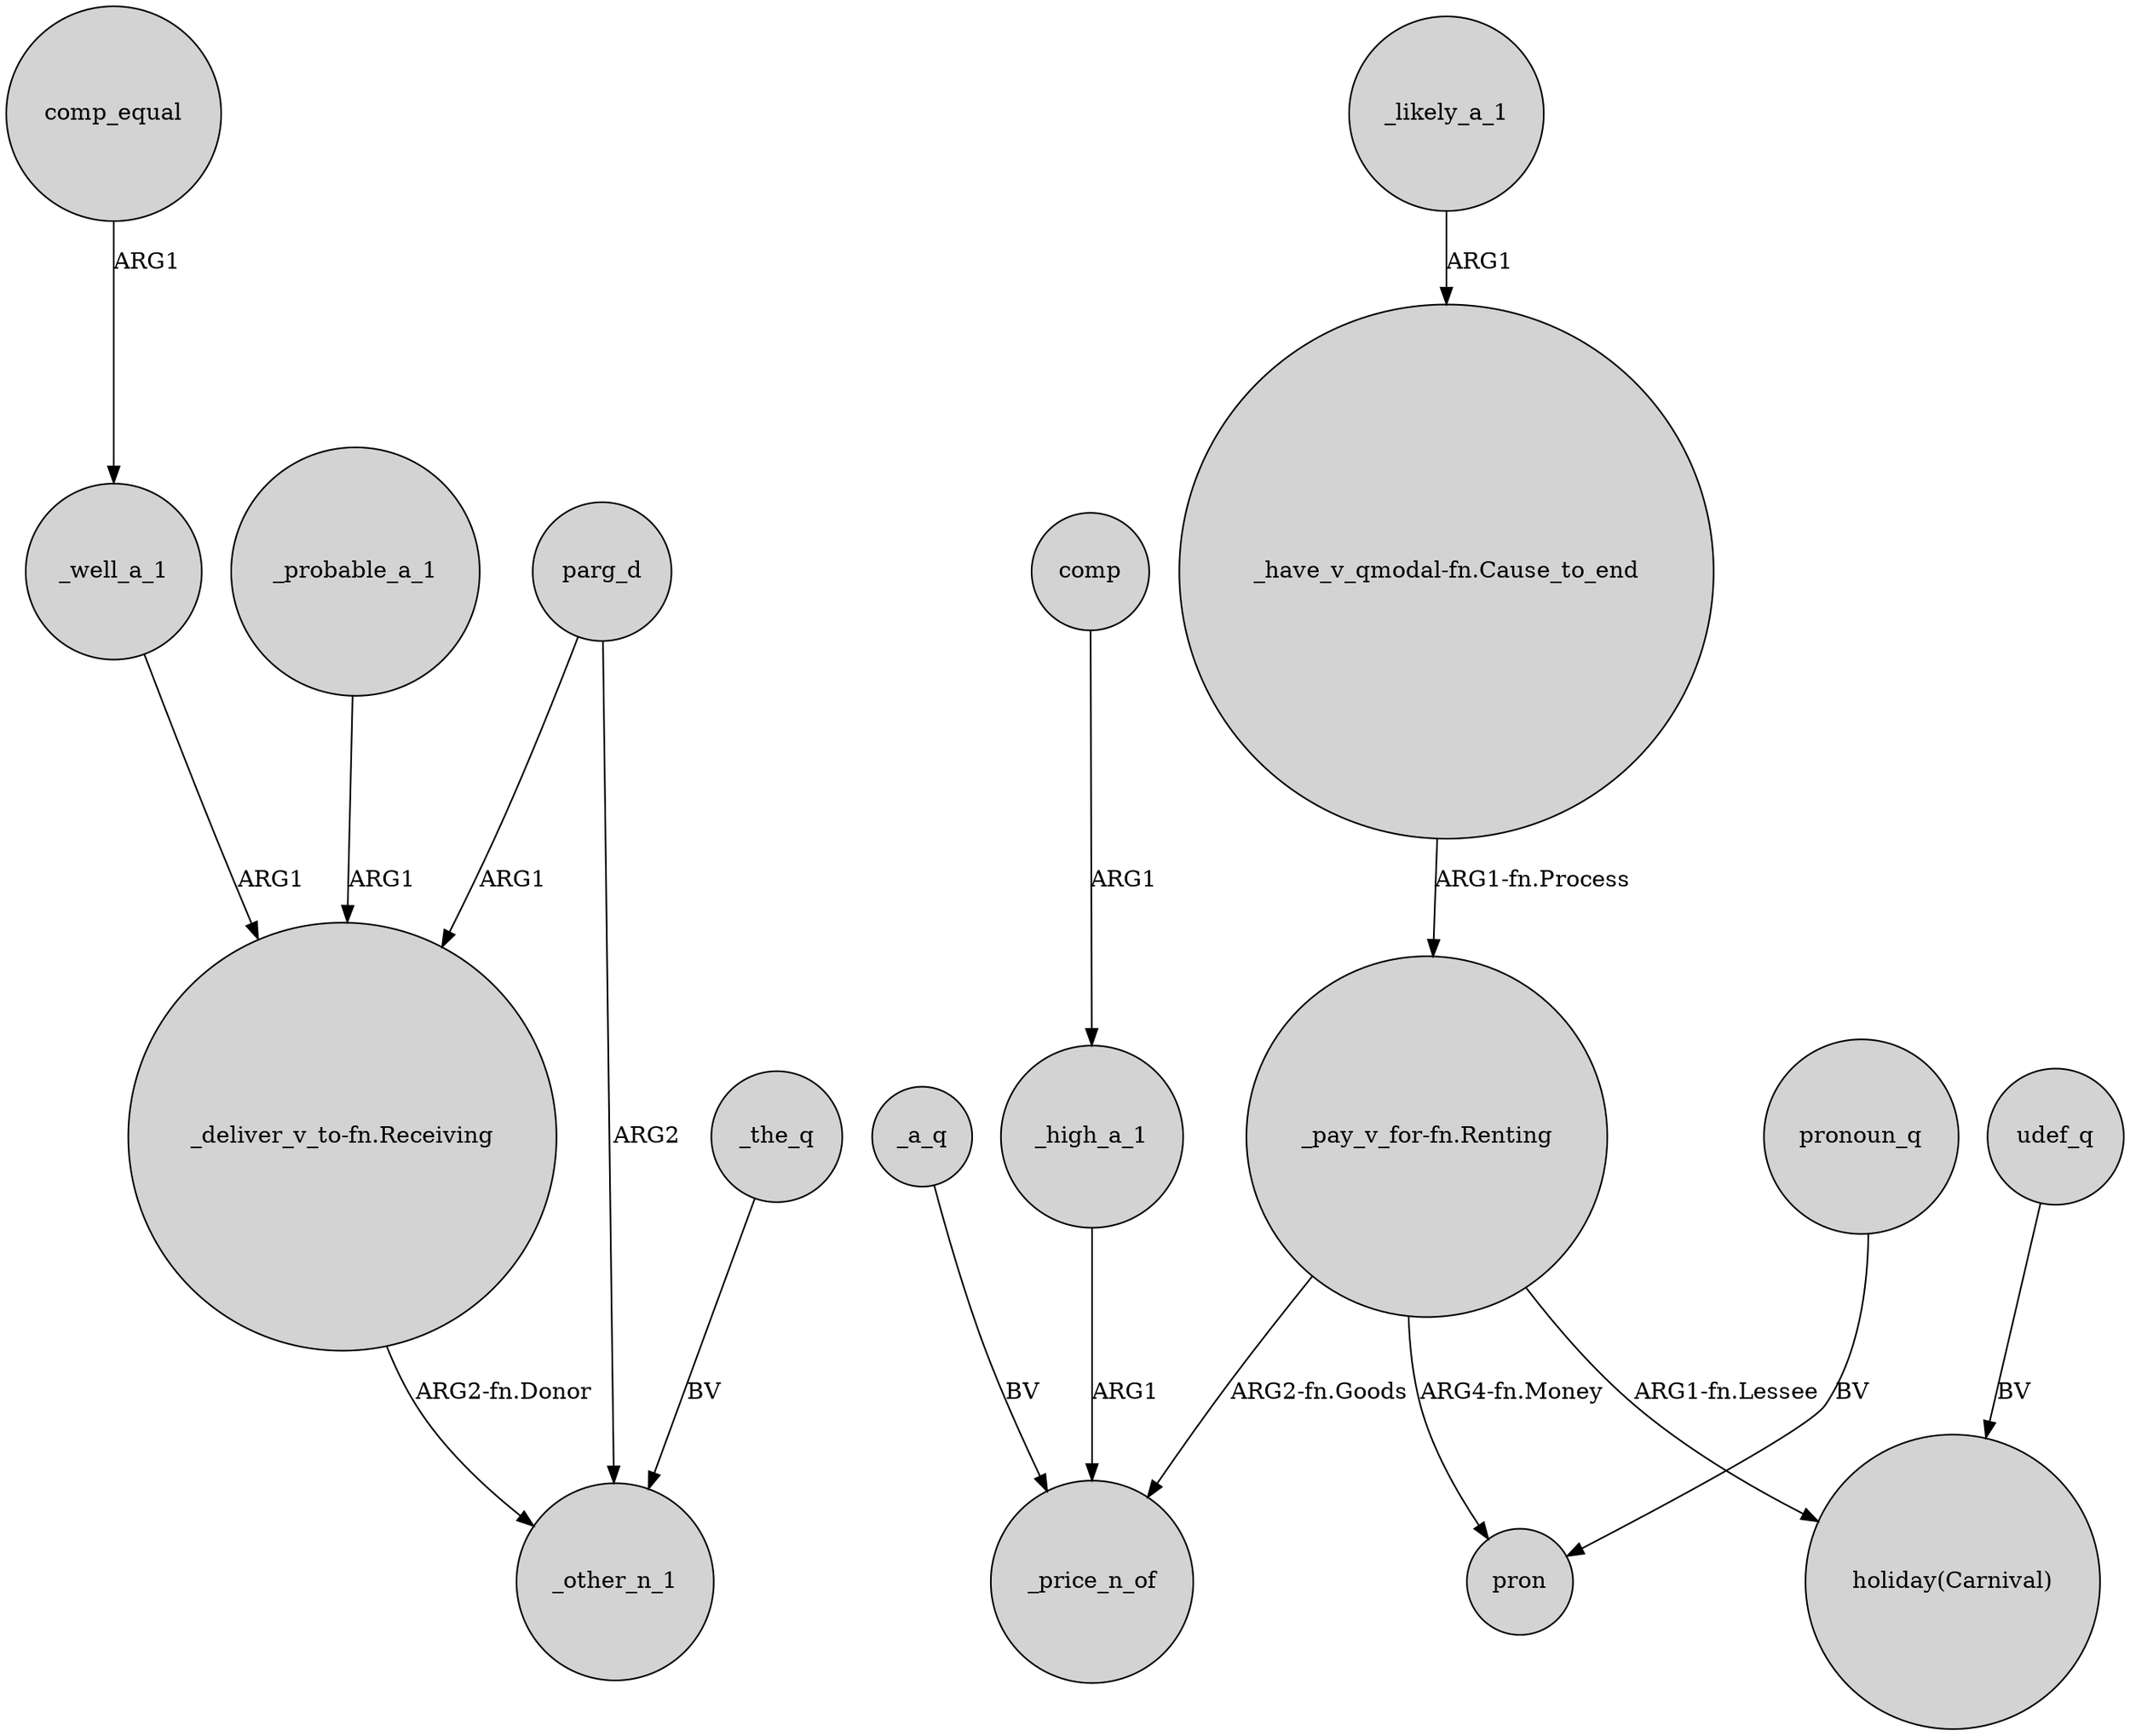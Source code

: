 digraph {
	node [shape=circle style=filled]
	comp_equal -> _well_a_1 [label=ARG1]
	comp -> _high_a_1 [label=ARG1]
	"_pay_v_for-fn.Renting" -> _price_n_of [label="ARG2-fn.Goods"]
	parg_d -> "_deliver_v_to-fn.Receiving" [label=ARG1]
	_probable_a_1 -> "_deliver_v_to-fn.Receiving" [label=ARG1]
	_high_a_1 -> _price_n_of [label=ARG1]
	"_pay_v_for-fn.Renting" -> pron [label="ARG4-fn.Money"]
	_well_a_1 -> "_deliver_v_to-fn.Receiving" [label=ARG1]
	"_have_v_qmodal-fn.Cause_to_end" -> "_pay_v_for-fn.Renting" [label="ARG1-fn.Process"]
	_the_q -> _other_n_1 [label=BV]
	"_deliver_v_to-fn.Receiving" -> _other_n_1 [label="ARG2-fn.Donor"]
	parg_d -> _other_n_1 [label=ARG2]
	udef_q -> "holiday(Carnival)" [label=BV]
	_likely_a_1 -> "_have_v_qmodal-fn.Cause_to_end" [label=ARG1]
	_a_q -> _price_n_of [label=BV]
	pronoun_q -> pron [label=BV]
	"_pay_v_for-fn.Renting" -> "holiday(Carnival)" [label="ARG1-fn.Lessee"]
}
